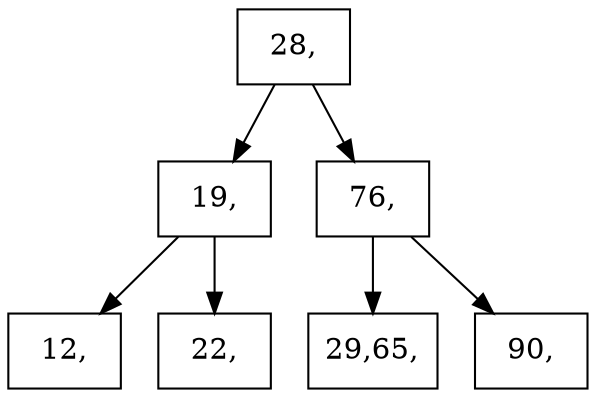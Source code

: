 digraph{
node[shape=record];
28[label="28,"];28->19;
28->76;
19[label="19,"];19->12;
19->22;
12[label="12,"];22[label="22,"];76[label="76,"];76->29;
76->90;
29[label="29,65,"];90[label="90,"];}